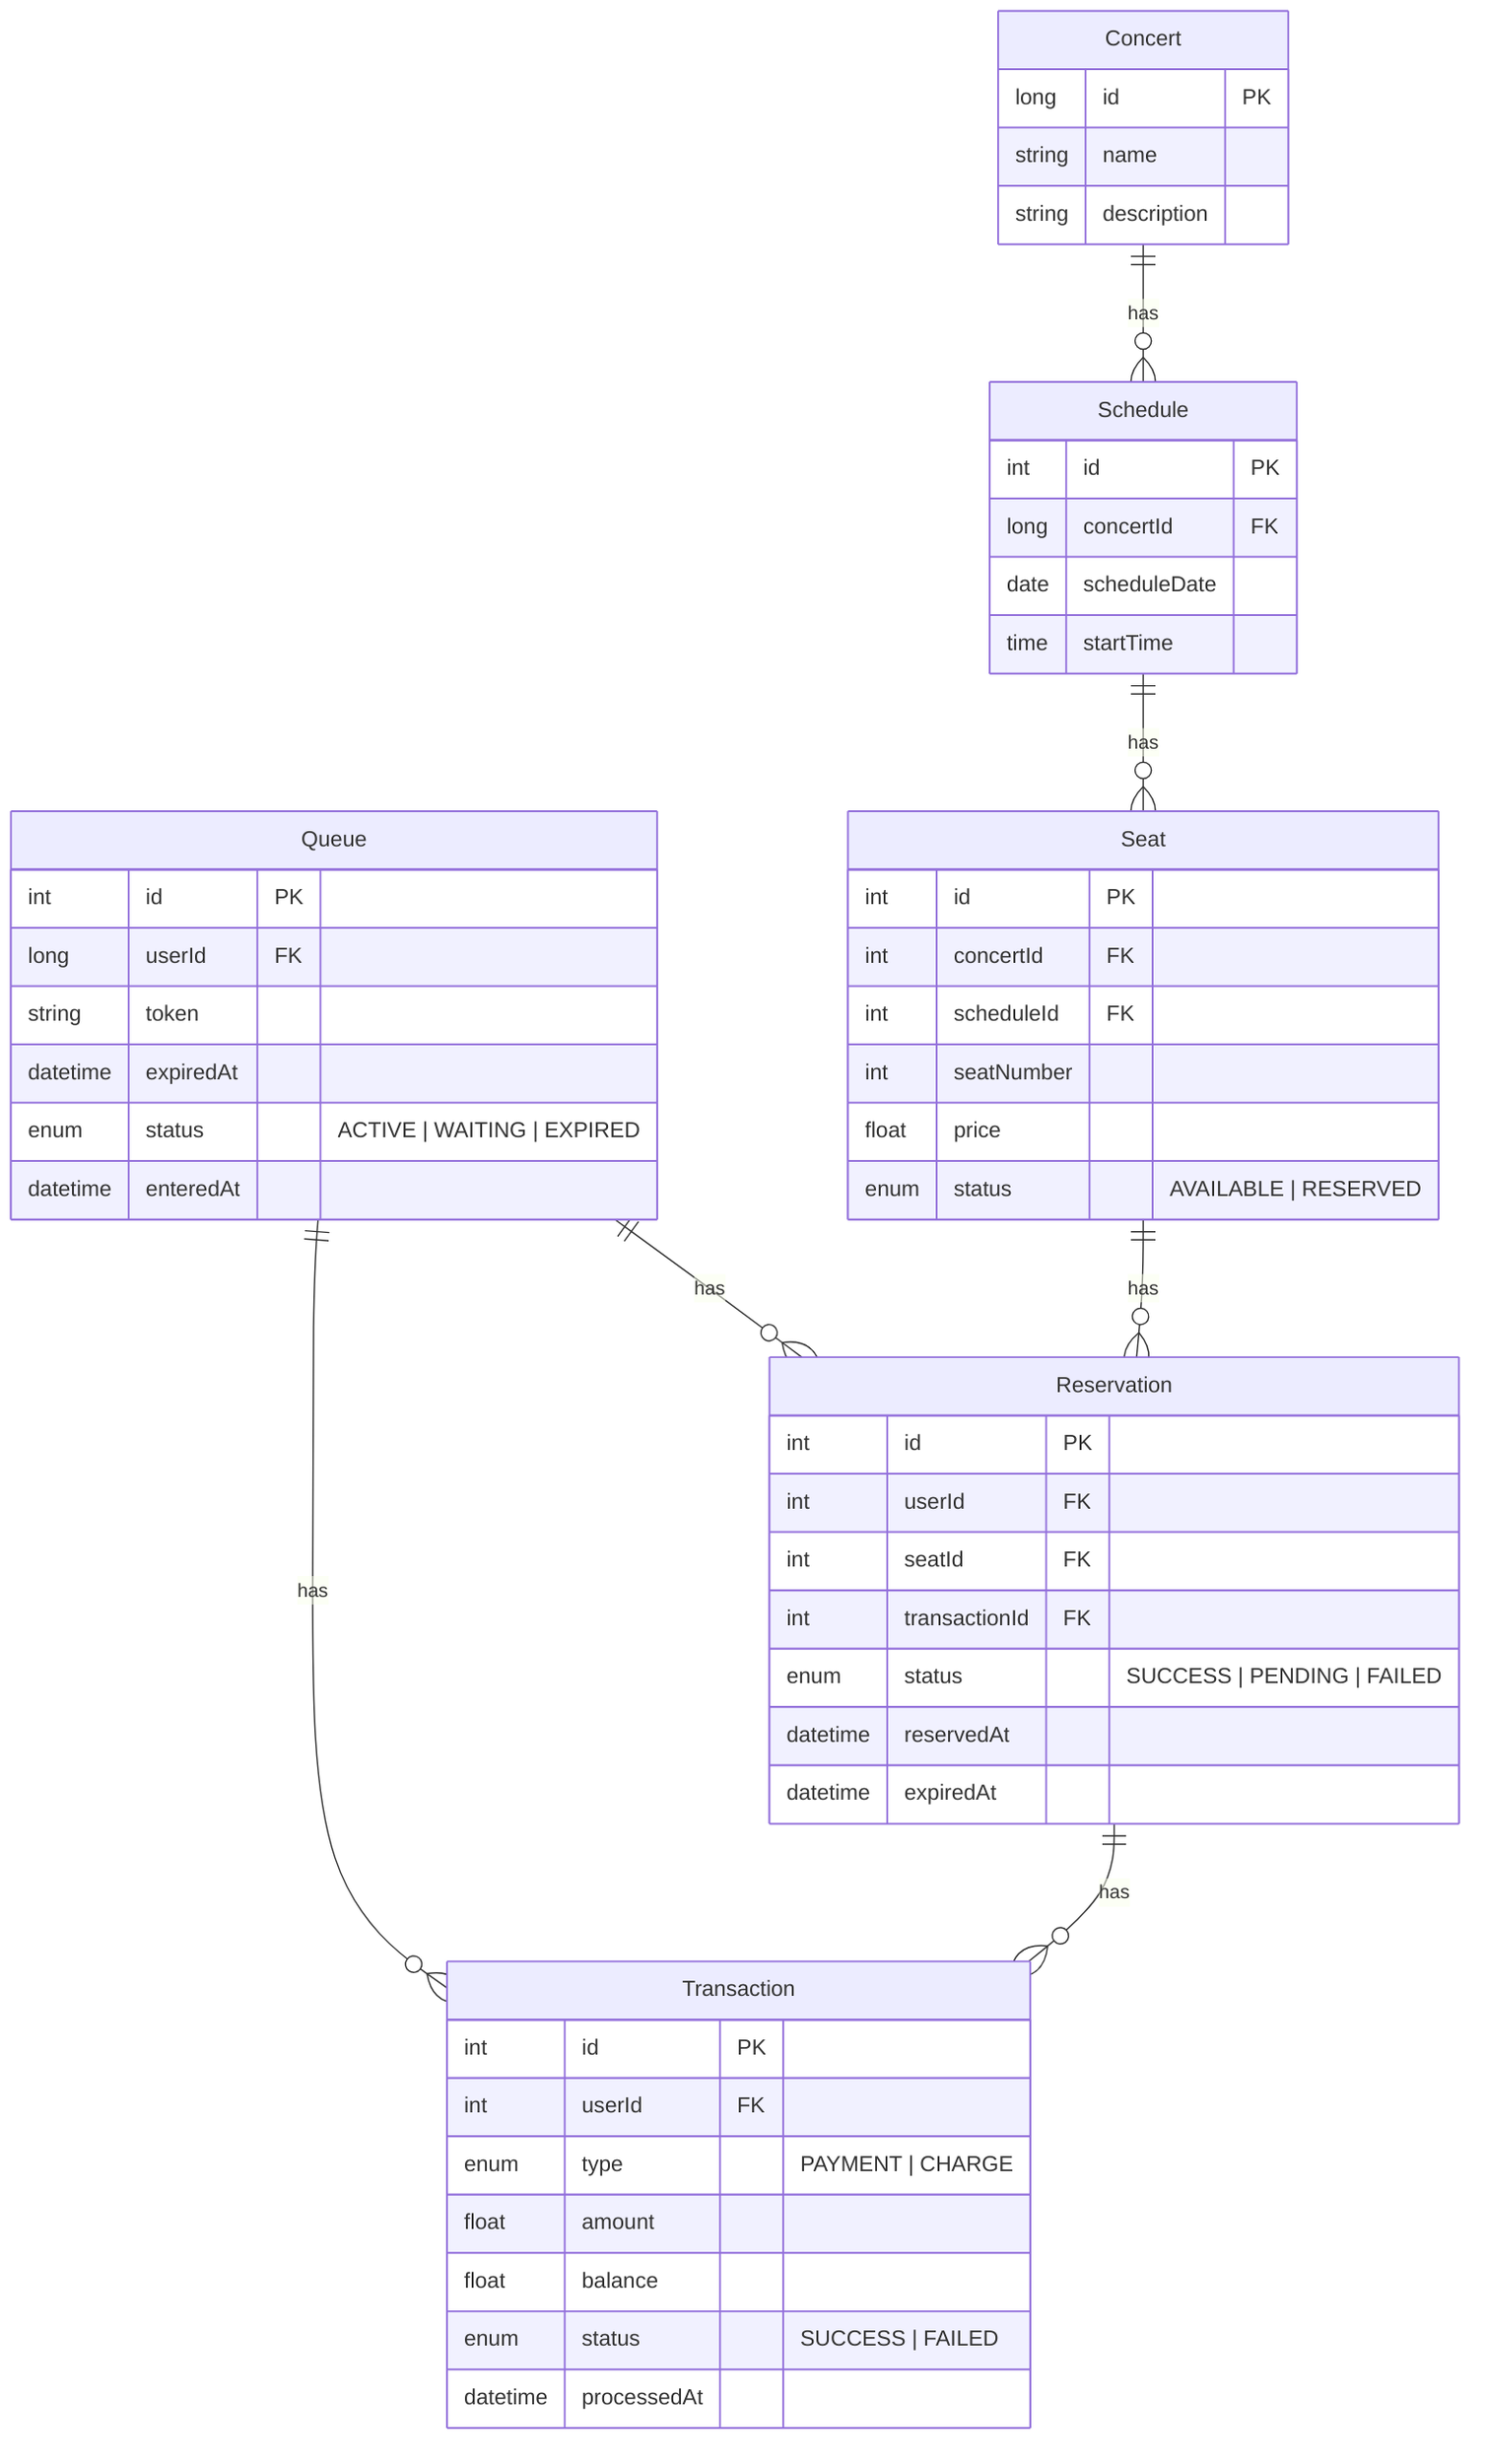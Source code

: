 erDiagram
    Queue ||--o{ Reservation : has
    Queue ||--o{ Transaction : has

    Queue {
        int id PK
        long userId FK
        string token
        datetime expiredAt
        enum status "ACTIVE | WAITING | EXPIRED"
        datetime enteredAt
    }

    Concert ||--o{ Schedule : has
    Concert {
        long id PK
        string name
        string description
    }

    Schedule ||--o{ Seat : has
    Schedule {
        int id PK
        long concertId FK
        date scheduleDate
        time startTime
    }

    Seat ||--o{ Reservation : has
    Seat {
        int id PK
        int concertId FK
        int scheduleId FK
        int seatNumber
        float price
        enum status "AVAILABLE | RESERVED "
    }

    Reservation ||--o{ Transaction : has
    Reservation {
        int id PK
        int userId FK
        int seatId FK
        int transactionId FK
        enum status "SUCCESS | PENDING | FAILED"
        datetime reservedAt
        datetime expiredAt
    }

    Transaction {
        int id PK
        int userId FK
        enum type "PAYMENT | CHARGE"
        float amount
        float balance
        enum status "SUCCESS | FAILED "
        datetime processedAt
    }
